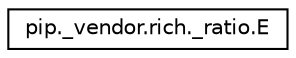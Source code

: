 digraph "Graphical Class Hierarchy"
{
 // LATEX_PDF_SIZE
  edge [fontname="Helvetica",fontsize="10",labelfontname="Helvetica",labelfontsize="10"];
  node [fontname="Helvetica",fontsize="10",shape=record];
  rankdir="LR";
  Node0 [label="pip._vendor.rich._ratio.E",height=0.2,width=0.4,color="black", fillcolor="white", style="filled",URL="$classpip_1_1__vendor_1_1rich_1_1__ratio_1_1E.html",tooltip=" "];
}
